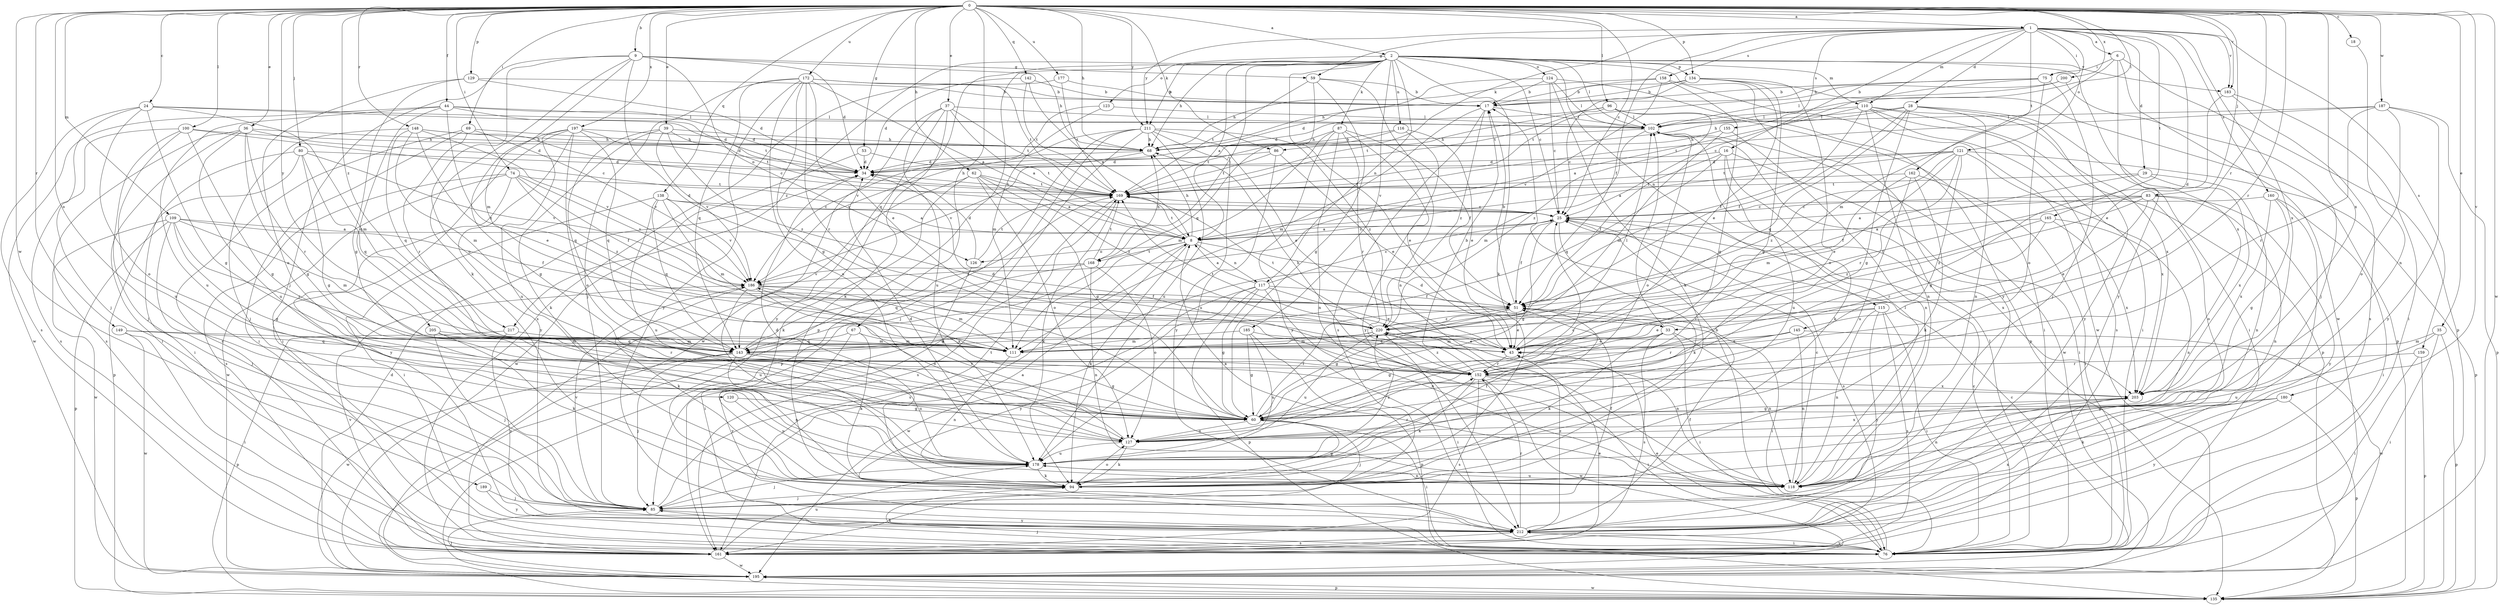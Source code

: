 strict digraph  {
0;
1;
2;
6;
8;
9;
16;
17;
18;
24;
25;
28;
29;
33;
34;
35;
36;
37;
39;
43;
44;
51;
53;
59;
60;
62;
67;
68;
69;
74;
75;
76;
80;
83;
85;
86;
87;
94;
96;
100;
102;
109;
110;
111;
115;
116;
117;
118;
120;
121;
123;
124;
126;
127;
129;
134;
135;
138;
142;
143;
145;
148;
149;
152;
155;
158;
159;
160;
161;
162;
165;
168;
169;
172;
177;
178;
180;
183;
185;
186;
187;
189;
195;
197;
200;
203;
205;
211;
212;
217;
220;
0 -> 1  [label=a];
0 -> 2  [label=a];
0 -> 9  [label=b];
0 -> 18  [label=c];
0 -> 24  [label=c];
0 -> 25  [label=c];
0 -> 35  [label=e];
0 -> 36  [label=e];
0 -> 37  [label=e];
0 -> 39  [label=e];
0 -> 44  [label=f];
0 -> 53  [label=g];
0 -> 62  [label=h];
0 -> 67  [label=h];
0 -> 68  [label=h];
0 -> 69  [label=i];
0 -> 74  [label=i];
0 -> 80  [label=j];
0 -> 83  [label=j];
0 -> 86  [label=k];
0 -> 96  [label=l];
0 -> 100  [label=l];
0 -> 102  [label=l];
0 -> 109  [label=m];
0 -> 120  [label=o];
0 -> 129  [label=p];
0 -> 134  [label=p];
0 -> 138  [label=q];
0 -> 142  [label=q];
0 -> 145  [label=r];
0 -> 148  [label=r];
0 -> 149  [label=r];
0 -> 152  [label=r];
0 -> 172  [label=u];
0 -> 177  [label=u];
0 -> 180  [label=v];
0 -> 183  [label=v];
0 -> 187  [label=w];
0 -> 189  [label=w];
0 -> 195  [label=w];
0 -> 197  [label=x];
0 -> 200  [label=x];
0 -> 203  [label=x];
0 -> 205  [label=y];
0 -> 211  [label=y];
0 -> 217  [label=z];
1 -> 6  [label=a];
1 -> 16  [label=b];
1 -> 28  [label=d];
1 -> 29  [label=d];
1 -> 33  [label=d];
1 -> 51  [label=f];
1 -> 59  [label=g];
1 -> 75  [label=i];
1 -> 86  [label=k];
1 -> 110  [label=m];
1 -> 121  [label=o];
1 -> 155  [label=s];
1 -> 158  [label=s];
1 -> 159  [label=s];
1 -> 160  [label=s];
1 -> 162  [label=t];
1 -> 165  [label=t];
1 -> 183  [label=v];
1 -> 203  [label=x];
1 -> 211  [label=y];
2 -> 8  [label=a];
2 -> 25  [label=c];
2 -> 51  [label=f];
2 -> 68  [label=h];
2 -> 87  [label=k];
2 -> 94  [label=k];
2 -> 102  [label=l];
2 -> 110  [label=m];
2 -> 115  [label=n];
2 -> 116  [label=n];
2 -> 117  [label=n];
2 -> 123  [label=o];
2 -> 124  [label=o];
2 -> 134  [label=p];
2 -> 135  [label=p];
2 -> 143  [label=q];
2 -> 168  [label=t];
2 -> 183  [label=v];
2 -> 185  [label=v];
2 -> 203  [label=x];
2 -> 211  [label=y];
2 -> 212  [label=y];
2 -> 217  [label=z];
6 -> 75  [label=i];
6 -> 111  [label=m];
6 -> 135  [label=p];
6 -> 195  [label=w];
6 -> 212  [label=y];
8 -> 25  [label=c];
8 -> 33  [label=d];
8 -> 68  [label=h];
8 -> 94  [label=k];
8 -> 117  [label=n];
8 -> 126  [label=o];
8 -> 161  [label=s];
8 -> 168  [label=t];
8 -> 169  [label=t];
9 -> 33  [label=d];
9 -> 34  [label=d];
9 -> 59  [label=g];
9 -> 68  [label=h];
9 -> 85  [label=j];
9 -> 94  [label=k];
9 -> 111  [label=m];
9 -> 126  [label=o];
9 -> 127  [label=o];
16 -> 34  [label=d];
16 -> 51  [label=f];
16 -> 76  [label=i];
16 -> 94  [label=k];
16 -> 143  [label=q];
16 -> 178  [label=u];
17 -> 102  [label=l];
17 -> 111  [label=m];
17 -> 161  [label=s];
17 -> 220  [label=z];
18 -> 118  [label=n];
24 -> 34  [label=d];
24 -> 60  [label=g];
24 -> 85  [label=j];
24 -> 102  [label=l];
24 -> 111  [label=m];
24 -> 127  [label=o];
24 -> 161  [label=s];
25 -> 8  [label=a];
25 -> 51  [label=f];
25 -> 60  [label=g];
25 -> 94  [label=k];
25 -> 161  [label=s];
25 -> 203  [label=x];
28 -> 51  [label=f];
28 -> 60  [label=g];
28 -> 68  [label=h];
28 -> 76  [label=i];
28 -> 102  [label=l];
28 -> 118  [label=n];
28 -> 143  [label=q];
28 -> 212  [label=y];
29 -> 51  [label=f];
29 -> 118  [label=n];
29 -> 169  [label=t];
29 -> 203  [label=x];
33 -> 43  [label=e];
33 -> 60  [label=g];
33 -> 76  [label=i];
33 -> 94  [label=k];
33 -> 102  [label=l];
33 -> 118  [label=n];
33 -> 161  [label=s];
34 -> 169  [label=t];
35 -> 76  [label=i];
35 -> 111  [label=m];
35 -> 135  [label=p];
35 -> 178  [label=u];
36 -> 34  [label=d];
36 -> 60  [label=g];
36 -> 68  [label=h];
36 -> 76  [label=i];
36 -> 152  [label=r];
36 -> 161  [label=s];
36 -> 178  [label=u];
37 -> 8  [label=a];
37 -> 94  [label=k];
37 -> 102  [label=l];
37 -> 169  [label=t];
37 -> 178  [label=u];
37 -> 195  [label=w];
37 -> 212  [label=y];
39 -> 68  [label=h];
39 -> 94  [label=k];
39 -> 143  [label=q];
39 -> 169  [label=t];
39 -> 186  [label=v];
39 -> 220  [label=z];
43 -> 102  [label=l];
43 -> 152  [label=r];
43 -> 169  [label=t];
44 -> 34  [label=d];
44 -> 102  [label=l];
44 -> 143  [label=q];
44 -> 169  [label=t];
44 -> 178  [label=u];
44 -> 195  [label=w];
44 -> 220  [label=z];
51 -> 17  [label=b];
51 -> 43  [label=e];
51 -> 60  [label=g];
51 -> 76  [label=i];
51 -> 220  [label=z];
53 -> 34  [label=d];
53 -> 169  [label=t];
53 -> 195  [label=w];
59 -> 17  [label=b];
59 -> 60  [label=g];
59 -> 118  [label=n];
59 -> 143  [label=q];
59 -> 169  [label=t];
60 -> 51  [label=f];
60 -> 76  [label=i];
60 -> 85  [label=j];
60 -> 127  [label=o];
62 -> 8  [label=a];
62 -> 60  [label=g];
62 -> 94  [label=k];
62 -> 127  [label=o];
62 -> 161  [label=s];
62 -> 169  [label=t];
62 -> 220  [label=z];
67 -> 94  [label=k];
67 -> 111  [label=m];
67 -> 143  [label=q];
67 -> 212  [label=y];
68 -> 34  [label=d];
68 -> 186  [label=v];
69 -> 68  [label=h];
69 -> 76  [label=i];
69 -> 152  [label=r];
69 -> 161  [label=s];
69 -> 186  [label=v];
74 -> 51  [label=f];
74 -> 161  [label=s];
74 -> 169  [label=t];
74 -> 186  [label=v];
74 -> 195  [label=w];
74 -> 212  [label=y];
74 -> 220  [label=z];
75 -> 17  [label=b];
75 -> 25  [label=c];
75 -> 85  [label=j];
75 -> 127  [label=o];
75 -> 169  [label=t];
76 -> 17  [label=b];
76 -> 25  [label=c];
76 -> 43  [label=e];
76 -> 85  [label=j];
76 -> 94  [label=k];
76 -> 102  [label=l];
76 -> 212  [label=y];
80 -> 34  [label=d];
80 -> 60  [label=g];
80 -> 76  [label=i];
80 -> 135  [label=p];
80 -> 143  [label=q];
80 -> 186  [label=v];
83 -> 8  [label=a];
83 -> 25  [label=c];
83 -> 43  [label=e];
83 -> 51  [label=f];
83 -> 118  [label=n];
83 -> 127  [label=o];
83 -> 212  [label=y];
83 -> 220  [label=z];
85 -> 8  [label=a];
85 -> 51  [label=f];
85 -> 169  [label=t];
85 -> 186  [label=v];
85 -> 212  [label=y];
86 -> 34  [label=d];
86 -> 43  [label=e];
86 -> 169  [label=t];
86 -> 178  [label=u];
87 -> 43  [label=e];
87 -> 51  [label=f];
87 -> 68  [label=h];
87 -> 111  [label=m];
87 -> 118  [label=n];
87 -> 152  [label=r];
87 -> 212  [label=y];
94 -> 60  [label=g];
94 -> 85  [label=j];
94 -> 127  [label=o];
96 -> 25  [label=c];
96 -> 34  [label=d];
96 -> 76  [label=i];
96 -> 102  [label=l];
96 -> 169  [label=t];
96 -> 220  [label=z];
100 -> 25  [label=c];
100 -> 60  [label=g];
100 -> 68  [label=h];
100 -> 85  [label=j];
100 -> 161  [label=s];
100 -> 178  [label=u];
102 -> 68  [label=h];
102 -> 111  [label=m];
102 -> 127  [label=o];
102 -> 195  [label=w];
109 -> 8  [label=a];
109 -> 51  [label=f];
109 -> 60  [label=g];
109 -> 85  [label=j];
109 -> 111  [label=m];
109 -> 135  [label=p];
109 -> 152  [label=r];
109 -> 195  [label=w];
110 -> 8  [label=a];
110 -> 51  [label=f];
110 -> 76  [label=i];
110 -> 102  [label=l];
110 -> 118  [label=n];
110 -> 135  [label=p];
110 -> 161  [label=s];
110 -> 203  [label=x];
111 -> 118  [label=n];
115 -> 43  [label=e];
115 -> 76  [label=i];
115 -> 118  [label=n];
115 -> 161  [label=s];
115 -> 212  [label=y];
115 -> 220  [label=z];
116 -> 43  [label=e];
116 -> 68  [label=h];
116 -> 169  [label=t];
116 -> 212  [label=y];
117 -> 8  [label=a];
117 -> 25  [label=c];
117 -> 43  [label=e];
117 -> 51  [label=f];
117 -> 60  [label=g];
117 -> 118  [label=n];
117 -> 135  [label=p];
117 -> 195  [label=w];
117 -> 212  [label=y];
118 -> 8  [label=a];
118 -> 25  [label=c];
118 -> 34  [label=d];
118 -> 102  [label=l];
118 -> 178  [label=u];
120 -> 60  [label=g];
120 -> 178  [label=u];
121 -> 8  [label=a];
121 -> 34  [label=d];
121 -> 43  [label=e];
121 -> 60  [label=g];
121 -> 135  [label=p];
121 -> 152  [label=r];
121 -> 169  [label=t];
121 -> 203  [label=x];
121 -> 220  [label=z];
123 -> 102  [label=l];
123 -> 111  [label=m];
123 -> 186  [label=v];
124 -> 17  [label=b];
124 -> 25  [label=c];
124 -> 34  [label=d];
124 -> 94  [label=k];
124 -> 102  [label=l];
124 -> 135  [label=p];
126 -> 34  [label=d];
126 -> 76  [label=i];
126 -> 169  [label=t];
127 -> 25  [label=c];
127 -> 94  [label=k];
127 -> 178  [label=u];
127 -> 186  [label=v];
127 -> 203  [label=x];
129 -> 17  [label=b];
129 -> 34  [label=d];
129 -> 60  [label=g];
129 -> 127  [label=o];
134 -> 17  [label=b];
134 -> 43  [label=e];
134 -> 60  [label=g];
134 -> 68  [label=h];
134 -> 127  [label=o];
134 -> 135  [label=p];
134 -> 169  [label=t];
135 -> 195  [label=w];
138 -> 8  [label=a];
138 -> 25  [label=c];
138 -> 76  [label=i];
138 -> 111  [label=m];
138 -> 143  [label=q];
138 -> 178  [label=u];
138 -> 186  [label=v];
142 -> 8  [label=a];
142 -> 17  [label=b];
142 -> 34  [label=d];
142 -> 169  [label=t];
143 -> 60  [label=g];
143 -> 85  [label=j];
143 -> 118  [label=n];
143 -> 169  [label=t];
143 -> 178  [label=u];
143 -> 195  [label=w];
145 -> 43  [label=e];
145 -> 111  [label=m];
145 -> 118  [label=n];
145 -> 152  [label=r];
145 -> 195  [label=w];
148 -> 25  [label=c];
148 -> 43  [label=e];
148 -> 68  [label=h];
148 -> 85  [label=j];
148 -> 111  [label=m];
148 -> 143  [label=q];
148 -> 186  [label=v];
149 -> 76  [label=i];
149 -> 111  [label=m];
149 -> 143  [label=q];
149 -> 195  [label=w];
152 -> 17  [label=b];
152 -> 34  [label=d];
152 -> 68  [label=h];
152 -> 76  [label=i];
152 -> 94  [label=k];
152 -> 161  [label=s];
152 -> 195  [label=w];
152 -> 203  [label=x];
152 -> 220  [label=z];
155 -> 68  [label=h];
155 -> 111  [label=m];
155 -> 118  [label=n];
158 -> 17  [label=b];
158 -> 60  [label=g];
158 -> 68  [label=h];
158 -> 186  [label=v];
158 -> 195  [label=w];
159 -> 76  [label=i];
159 -> 135  [label=p];
159 -> 152  [label=r];
160 -> 25  [label=c];
160 -> 60  [label=g];
160 -> 76  [label=i];
160 -> 203  [label=x];
160 -> 212  [label=y];
161 -> 43  [label=e];
161 -> 178  [label=u];
161 -> 186  [label=v];
161 -> 195  [label=w];
162 -> 76  [label=i];
162 -> 94  [label=k];
162 -> 111  [label=m];
162 -> 169  [label=t];
162 -> 178  [label=u];
165 -> 8  [label=a];
165 -> 118  [label=n];
165 -> 152  [label=r];
165 -> 203  [label=x];
165 -> 220  [label=z];
168 -> 68  [label=h];
168 -> 118  [label=n];
168 -> 127  [label=o];
168 -> 143  [label=q];
168 -> 169  [label=t];
168 -> 186  [label=v];
169 -> 25  [label=c];
169 -> 94  [label=k];
169 -> 161  [label=s];
172 -> 8  [label=a];
172 -> 17  [label=b];
172 -> 43  [label=e];
172 -> 60  [label=g];
172 -> 85  [label=j];
172 -> 143  [label=q];
172 -> 152  [label=r];
172 -> 169  [label=t];
172 -> 178  [label=u];
172 -> 212  [label=y];
177 -> 17  [label=b];
177 -> 161  [label=s];
177 -> 169  [label=t];
178 -> 34  [label=d];
178 -> 51  [label=f];
178 -> 85  [label=j];
178 -> 94  [label=k];
178 -> 118  [label=n];
178 -> 152  [label=r];
178 -> 220  [label=z];
180 -> 60  [label=g];
180 -> 94  [label=k];
180 -> 135  [label=p];
180 -> 212  [label=y];
183 -> 43  [label=e];
183 -> 76  [label=i];
183 -> 161  [label=s];
185 -> 43  [label=e];
185 -> 60  [label=g];
185 -> 111  [label=m];
185 -> 135  [label=p];
185 -> 178  [label=u];
186 -> 51  [label=f];
186 -> 94  [label=k];
186 -> 111  [label=m];
186 -> 127  [label=o];
186 -> 178  [label=u];
186 -> 203  [label=x];
187 -> 102  [label=l];
187 -> 127  [label=o];
187 -> 135  [label=p];
187 -> 152  [label=r];
187 -> 169  [label=t];
187 -> 212  [label=y];
189 -> 85  [label=j];
189 -> 212  [label=y];
195 -> 25  [label=c];
195 -> 34  [label=d];
195 -> 85  [label=j];
195 -> 135  [label=p];
197 -> 34  [label=d];
197 -> 60  [label=g];
197 -> 68  [label=h];
197 -> 76  [label=i];
197 -> 127  [label=o];
197 -> 143  [label=q];
197 -> 178  [label=u];
197 -> 212  [label=y];
200 -> 17  [label=b];
200 -> 85  [label=j];
200 -> 102  [label=l];
203 -> 60  [label=g];
203 -> 118  [label=n];
205 -> 85  [label=j];
205 -> 94  [label=k];
205 -> 111  [label=m];
205 -> 143  [label=q];
205 -> 152  [label=r];
211 -> 43  [label=e];
211 -> 68  [label=h];
211 -> 85  [label=j];
211 -> 135  [label=p];
211 -> 161  [label=s];
211 -> 178  [label=u];
211 -> 186  [label=v];
211 -> 212  [label=y];
211 -> 220  [label=z];
212 -> 51  [label=f];
212 -> 76  [label=i];
212 -> 152  [label=r];
212 -> 161  [label=s];
212 -> 203  [label=x];
212 -> 220  [label=z];
217 -> 111  [label=m];
217 -> 135  [label=p];
217 -> 212  [label=y];
220 -> 43  [label=e];
220 -> 76  [label=i];
220 -> 111  [label=m];
220 -> 118  [label=n];
220 -> 143  [label=q];
220 -> 169  [label=t];
220 -> 178  [label=u];
}
